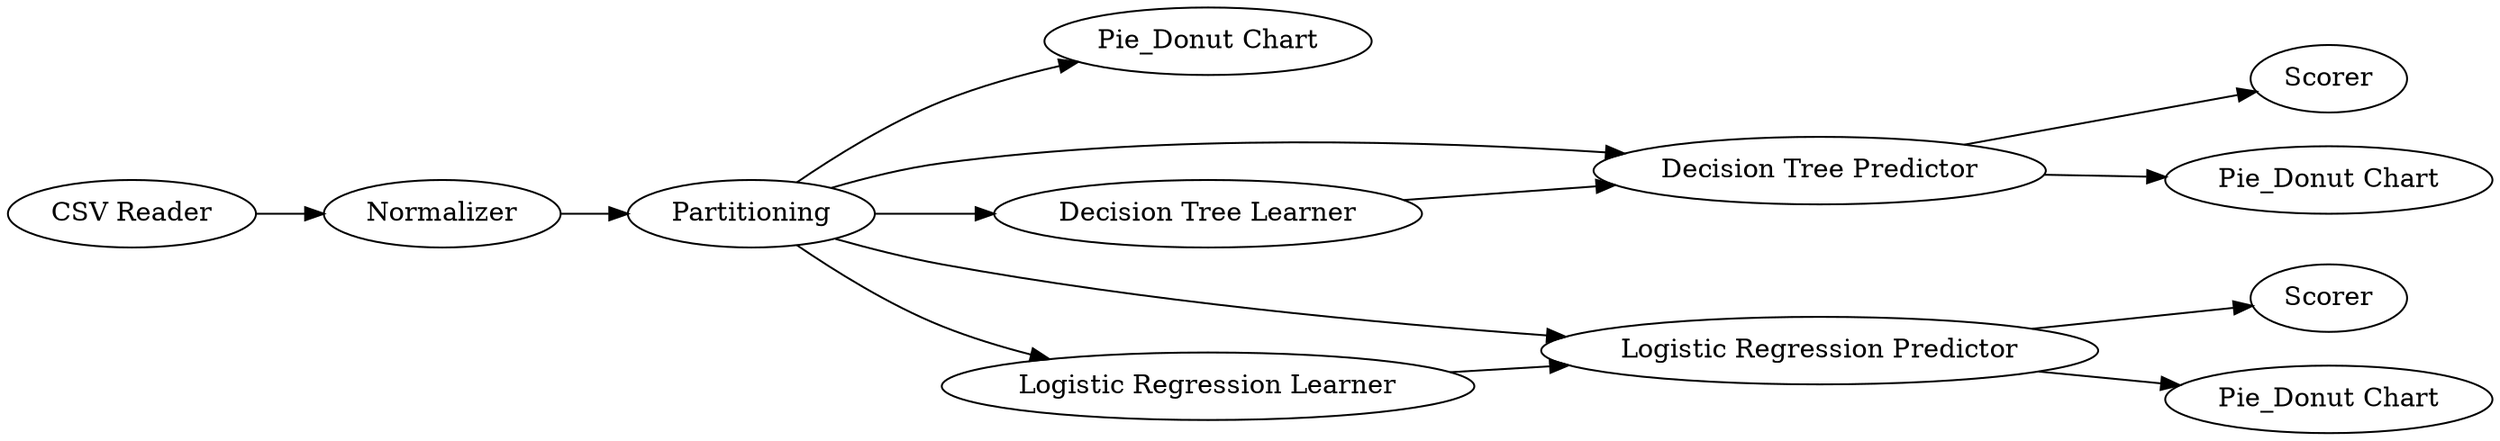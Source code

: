 digraph {
	"4596855457967315686_3" [label=Partitioning]
	"4596855457967315686_11" [label=Scorer]
	"4596855457967315686_6" [label="Pie_Donut Chart"]
	"4596855457967315686_1" [label="CSV Reader"]
	"4596855457967315686_10" [label="Decision Tree Predictor"]
	"4596855457967315686_5" [label="Logistic Regression Predictor"]
	"4596855457967315686_7" [label=Scorer]
	"4596855457967315686_9" [label="Decision Tree Learner"]
	"4596855457967315686_8" [label="Pie_Donut Chart"]
	"4596855457967315686_12" [label="Pie_Donut Chart"]
	"4596855457967315686_2" [label=Normalizer]
	"4596855457967315686_4" [label="Logistic Regression Learner"]
	"4596855457967315686_5" -> "4596855457967315686_8"
	"4596855457967315686_5" -> "4596855457967315686_7"
	"4596855457967315686_2" -> "4596855457967315686_3"
	"4596855457967315686_9" -> "4596855457967315686_10"
	"4596855457967315686_10" -> "4596855457967315686_12"
	"4596855457967315686_3" -> "4596855457967315686_10"
	"4596855457967315686_3" -> "4596855457967315686_5"
	"4596855457967315686_1" -> "4596855457967315686_2"
	"4596855457967315686_3" -> "4596855457967315686_9"
	"4596855457967315686_3" -> "4596855457967315686_6"
	"4596855457967315686_4" -> "4596855457967315686_5"
	"4596855457967315686_3" -> "4596855457967315686_4"
	"4596855457967315686_10" -> "4596855457967315686_11"
	rankdir=LR
}
